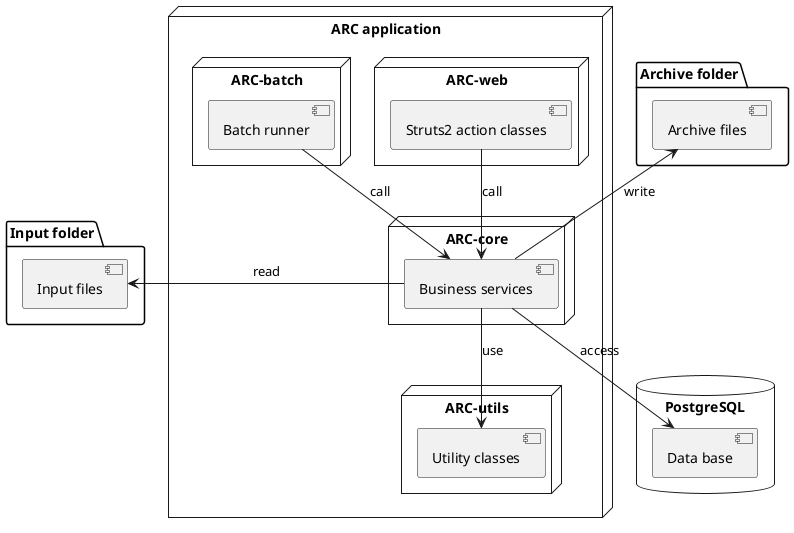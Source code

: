 @startuml

folder "Input folder"{
	[Input files]
}

folder "Archive folder"{
	[Archive files]
}

node "ARC application" {
	node "ARC-core" {
	  [Business services]
	  
	}
	
	node "ARC-web" {
	  [Struts2 action classes]
	}
	
	node "ARC-batch" {
	  [Batch runner]
	}
	
	node "ARC-utils" {
	   [Utility classes]
	}
}

database "PostgreSQL" {
	[Data base]
}

[Batch runner] -->  [Business services] : call
[Struts2 action classes] -->  [Business services] : call
[Business services] -down-> [Data base] : access
[Business services] -left-> [Input files] : read
[Business services] --> [Utility classes] : use
[Business services] -up-> [Archive files] : write
@enduml